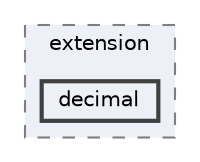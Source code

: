 digraph "/home/jam/Research/IRES-2025/dev/src/llm-scripts/testing/hypothesis-testing/hyp-env/lib/python3.12/site-packages/pandas/tests/extension/decimal"
{
 // LATEX_PDF_SIZE
  bgcolor="transparent";
  edge [fontname=Helvetica,fontsize=10,labelfontname=Helvetica,labelfontsize=10];
  node [fontname=Helvetica,fontsize=10,shape=box,height=0.2,width=0.4];
  compound=true
  subgraph clusterdir_bbd50dc9e210261e1cfc2152d845d897 {
    graph [ bgcolor="#edf0f7", pencolor="grey50", label="extension", fontname=Helvetica,fontsize=10 style="filled,dashed", URL="dir_bbd50dc9e210261e1cfc2152d845d897.html",tooltip=""]
  dir_1f9bfda55d24e95a3b5f978fd493fb84 [label="decimal", fillcolor="#edf0f7", color="grey25", style="filled,bold", URL="dir_1f9bfda55d24e95a3b5f978fd493fb84.html",tooltip=""];
  }
}
